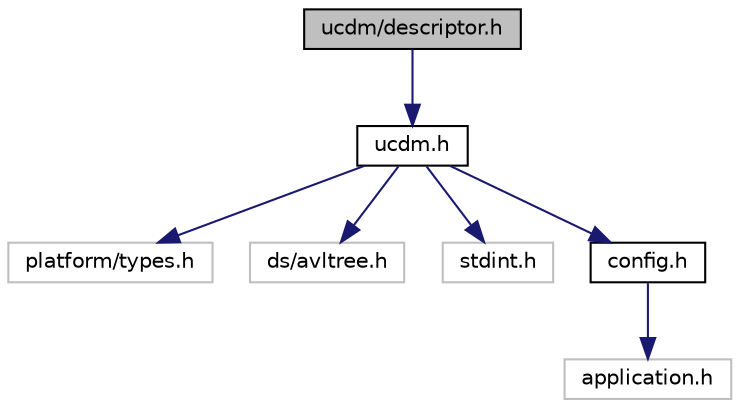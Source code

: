 digraph "ucdm/descriptor.h"
{
 // INTERACTIVE_SVG=YES
 // LATEX_PDF_SIZE
  bgcolor="transparent";
  edge [fontname="Helvetica",fontsize="10",labelfontname="Helvetica",labelfontsize="10"];
  node [fontname="Helvetica",fontsize="10",shape=record];
  Node1 [label="ucdm/descriptor.h",height=0.2,width=0.4,color="black", fillcolor="grey75", style="filled", fontcolor="black",tooltip="Descriptor type definitions."];
  Node1 -> Node2 [color="midnightblue",fontsize="10",style="solid",fontname="Helvetica"];
  Node2 [label="ucdm.h",height=0.2,width=0.4,color="black",URL="$ucdm_8h.html",tooltip="Interface and usage of the Unified Configuration and Data Manager."];
  Node2 -> Node3 [color="midnightblue",fontsize="10",style="solid",fontname="Helvetica"];
  Node3 [label="platform/types.h",height=0.2,width=0.4,color="grey75",tooltip=" "];
  Node2 -> Node4 [color="midnightblue",fontsize="10",style="solid",fontname="Helvetica"];
  Node4 [label="ds/avltree.h",height=0.2,width=0.4,color="grey75",tooltip=" "];
  Node2 -> Node5 [color="midnightblue",fontsize="10",style="solid",fontname="Helvetica"];
  Node5 [label="stdint.h",height=0.2,width=0.4,color="grey75",tooltip=" "];
  Node2 -> Node6 [color="midnightblue",fontsize="10",style="solid",fontname="Helvetica"];
  Node6 [label="config.h",height=0.2,width=0.4,color="black",URL="$config_8h_source.html",tooltip=" "];
  Node6 -> Node7 [color="midnightblue",fontsize="10",style="solid",fontname="Helvetica"];
  Node7 [label="application.h",height=0.2,width=0.4,color="grey75",tooltip=" "];
}

